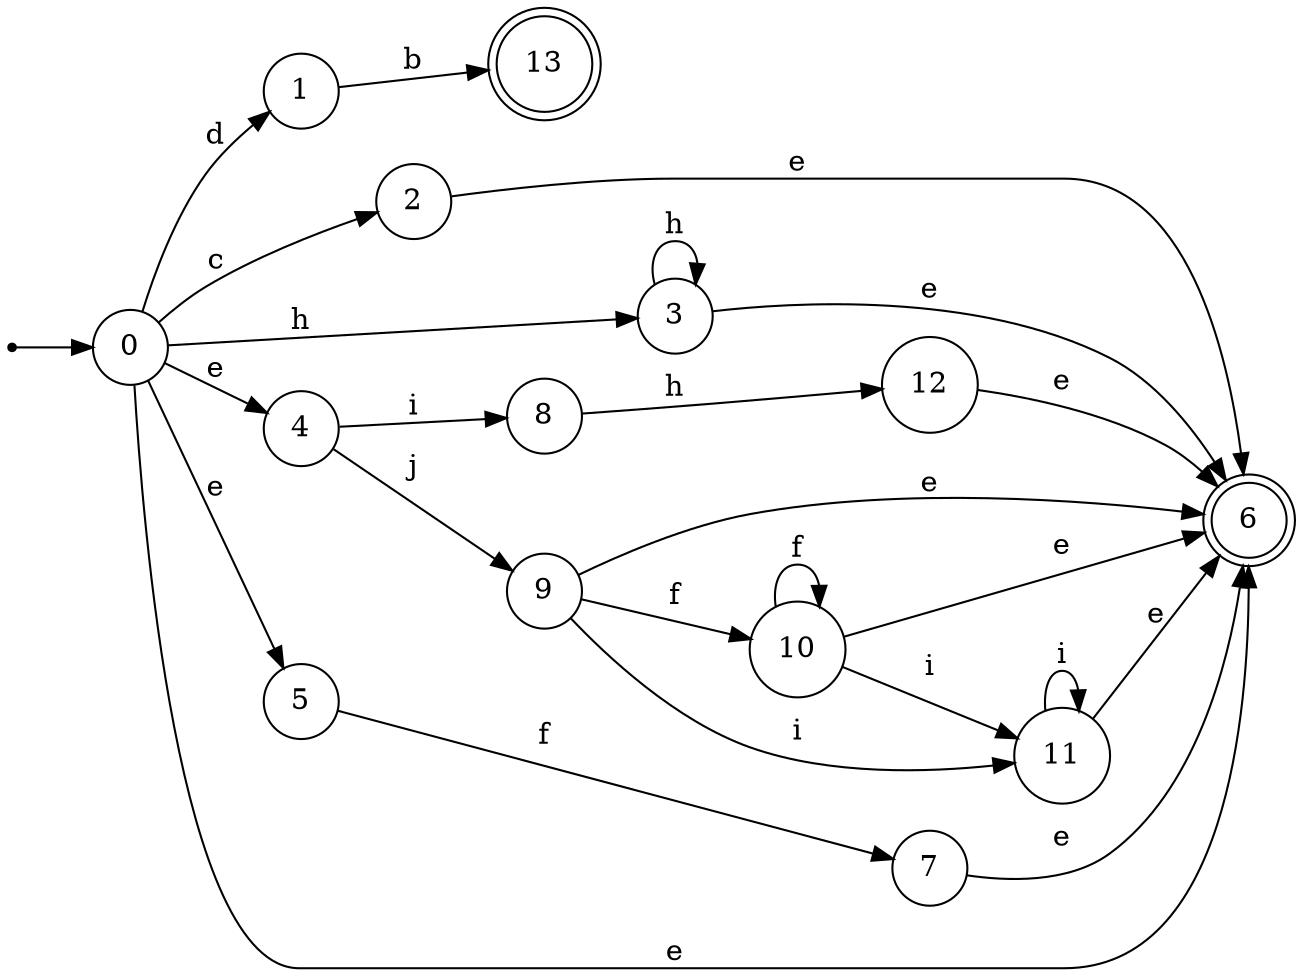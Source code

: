 digraph finite_state_machine {
rankdir=LR;
size="20,20";
node [shape = point]; "dummy0"
node [shape = circle]; "0";
"dummy0" -> "0";
node [shape = circle]; "1";
node [shape = circle]; "2";
node [shape = circle]; "3";
node [shape = circle]; "4";
node [shape = circle]; "5";
node [shape = doublecircle]; "6";node [shape = circle]; "7";
node [shape = circle]; "8";
node [shape = circle]; "9";
node [shape = circle]; "10";
node [shape = circle]; "11";
node [shape = circle]; "12";
node [shape = doublecircle]; "13";"0" -> "1" [label = "d"];
 "0" -> "2" [label = "c"];
 "0" -> "3" [label = "h"];
 "0" -> "4" [label = "e"];
 "0" -> "5" [label = "e"];
 "0" -> "6" [label = "e"];
 "5" -> "7" [label = "f"];
 "7" -> "6" [label = "e"];
 "4" -> "8" [label = "i"];
 "4" -> "9" [label = "j"];
 "9" -> "10" [label = "f"];
 "9" -> "11" [label = "i"];
 "9" -> "6" [label = "e"];
 "11" -> "11" [label = "i"];
 "11" -> "6" [label = "e"];
 "10" -> "10" [label = "f"];
 "10" -> "11" [label = "i"];
 "10" -> "6" [label = "e"];
 "8" -> "12" [label = "h"];
 "12" -> "6" [label = "e"];
 "3" -> "3" [label = "h"];
 "3" -> "6" [label = "e"];
 "2" -> "6" [label = "e"];
 "1" -> "13" [label = "b"];
 }
